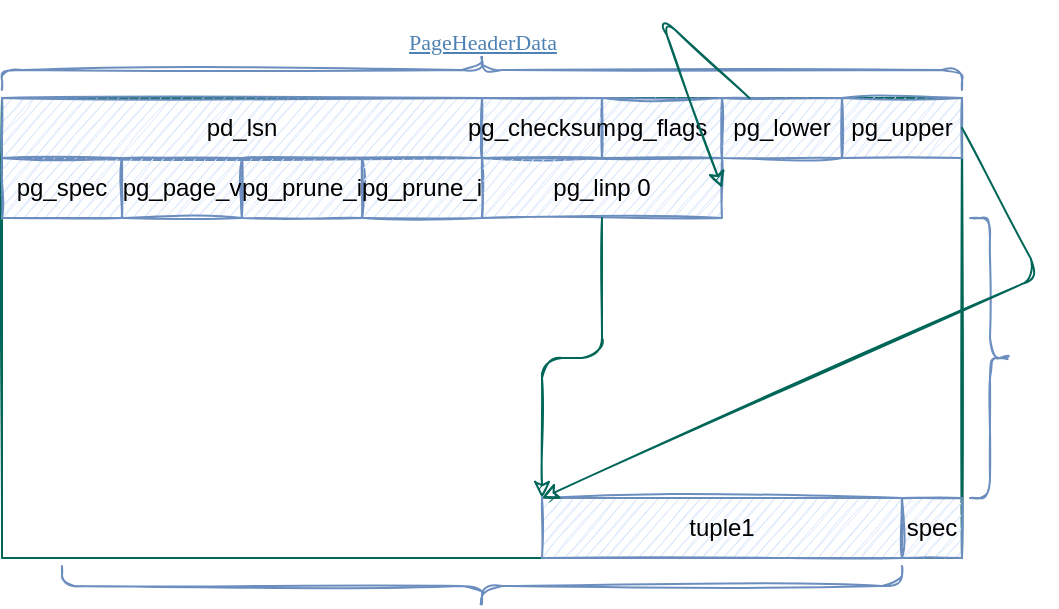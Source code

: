 <mxfile>
    <diagram id="dqZssCKXNbCzxsxmnJFw" name="Page-1">
        <mxGraphModel dx="945" dy="758" grid="1" gridSize="10" guides="1" tooltips="1" connect="1" arrows="1" fold="1" page="1" pageScale="1" pageWidth="827" pageHeight="1169" math="0" shadow="0">
            <root>
                <mxCell id="0"/>
                <mxCell id="1" parent="0"/>
                <mxCell id="28" value="" style="rounded=0;whiteSpace=wrap;html=1;sketch=1;fillColor=none;strokeColor=#006658;fontColor=#5C5C5C;" vertex="1" parent="1">
                    <mxGeometry x="291" y="71" width="480" height="230" as="geometry"/>
                </mxCell>
                <mxCell id="29" value="" style="group;sketch=1;" vertex="1" connectable="0" parent="1">
                    <mxGeometry x="291" y="71" width="480" height="30" as="geometry"/>
                </mxCell>
                <mxCell id="30" value="pd_lsn" style="rounded=0;whiteSpace=wrap;html=1;fillColor=#dae8fc;strokeColor=#6c8ebf;sketch=1;" vertex="1" parent="29">
                    <mxGeometry width="240" height="30" as="geometry"/>
                </mxCell>
                <mxCell id="31" value="pg_flags" style="rounded=0;whiteSpace=wrap;html=1;fillColor=#dae8fc;strokeColor=#6c8ebf;sketch=1;" vertex="1" parent="29">
                    <mxGeometry x="300" width="60" height="30" as="geometry"/>
                </mxCell>
                <mxCell id="32" value="pg_checksum" style="rounded=0;whiteSpace=wrap;html=1;fillColor=#dae8fc;strokeColor=#6c8ebf;sketch=1;" vertex="1" parent="29">
                    <mxGeometry x="240" width="60" height="30" as="geometry"/>
                </mxCell>
                <mxCell id="33" value="pg_lower" style="rounded=0;whiteSpace=wrap;html=1;fillColor=#dae8fc;strokeColor=#6c8ebf;sketch=1;" vertex="1" parent="29">
                    <mxGeometry x="360" width="60" height="30" as="geometry"/>
                </mxCell>
                <mxCell id="34" value="pg_upper" style="rounded=0;whiteSpace=wrap;html=1;fillColor=#dae8fc;strokeColor=#6c8ebf;sketch=1;" vertex="1" parent="29">
                    <mxGeometry x="420" width="60" height="30" as="geometry"/>
                </mxCell>
                <mxCell id="35" value="" style="group;sketch=1;" vertex="1" connectable="0" parent="1">
                    <mxGeometry x="291" y="101" width="480" height="30" as="geometry"/>
                </mxCell>
                <mxCell id="36" value="pg_spec" style="rounded=0;whiteSpace=wrap;html=1;fillColor=#dae8fc;strokeColor=#6c8ebf;sketch=1;" vertex="1" parent="35">
                    <mxGeometry width="60" height="30" as="geometry"/>
                </mxCell>
                <mxCell id="37" value="pg_page_v" style="rounded=0;whiteSpace=wrap;html=1;fillColor=#dae8fc;strokeColor=#6c8ebf;sketch=1;" vertex="1" parent="35">
                    <mxGeometry x="60" width="60" height="30" as="geometry"/>
                </mxCell>
                <mxCell id="38" value="pg_prune_i" style="rounded=0;whiteSpace=wrap;html=1;fillColor=#dae8fc;strokeColor=#6c8ebf;sketch=1;" vertex="1" parent="35">
                    <mxGeometry x="120" width="60" height="30" as="geometry"/>
                </mxCell>
                <mxCell id="39" value="pg_prune_i" style="rounded=0;whiteSpace=wrap;html=1;fillColor=#dae8fc;strokeColor=#6c8ebf;sketch=1;" vertex="1" parent="35">
                    <mxGeometry x="180" width="60" height="30" as="geometry"/>
                </mxCell>
                <mxCell id="40" value="pg_linp 0" style="rounded=0;whiteSpace=wrap;html=1;fillColor=#dae8fc;strokeColor=#6c8ebf;sketch=1;" vertex="1" parent="35">
                    <mxGeometry x="240" width="120" height="30" as="geometry"/>
                </mxCell>
                <mxCell id="42" value="spec" style="rounded=0;whiteSpace=wrap;html=1;fillColor=#dae8fc;strokeColor=#6c8ebf;sketch=1;" vertex="1" parent="1">
                    <mxGeometry x="741" y="271" width="30" height="30" as="geometry"/>
                </mxCell>
                <mxCell id="43" value="tuple1" style="rounded=0;whiteSpace=wrap;html=1;fillColor=#dae8fc;strokeColor=#6c8ebf;sketch=1;" vertex="1" parent="1">
                    <mxGeometry x="561" y="271" width="180" height="30" as="geometry"/>
                </mxCell>
                <mxCell id="46" style="edgeStyle=orthogonalEdgeStyle;curved=0;rounded=1;sketch=1;orthogonalLoop=1;jettySize=auto;html=1;entryX=0;entryY=0;entryDx=0;entryDy=0;fontColor=#5C5C5C;strokeColor=#006658;fillColor=#21C0A5;" edge="1" parent="1" source="40" target="43">
                    <mxGeometry relative="1" as="geometry"/>
                </mxCell>
                <mxCell id="48" value="" style="shape=curlyBracket;whiteSpace=wrap;html=1;rounded=1;flipH=1;sketch=1;strokeColor=#6c8ebf;fillColor=#dae8fc;rotation=-90;" vertex="1" parent="1">
                    <mxGeometry x="521" y="-183" width="20" height="480" as="geometry"/>
                </mxCell>
                <mxCell id="49" value="&lt;a style=&quot;border: 0px solid rgb(204, 204, 204); cursor: pointer; color: rgb(79, 130, 180); -webkit-tap-highlight-color: rgb(21, 98, 142); font-family: &amp;quot;Bookman Old Style&amp;quot;, &amp;quot;Times New Roman&amp;quot;, Times, serif; text-align: left; background-color: rgb(255, 255, 255);&quot; id=&quot;category_PageHeaderData&quot;&gt;&lt;font style=&quot;font-size: 11px;&quot;&gt;PageHeaderData&lt;/font&gt;&lt;/a&gt;" style="text;html=1;align=center;verticalAlign=middle;resizable=0;points=[];autosize=1;strokeColor=none;fillColor=none;fontColor=#5C5C5C;sketch=1;" vertex="1" parent="1">
                    <mxGeometry x="481" y="28" width="100" height="30" as="geometry"/>
                </mxCell>
                <mxCell id="50" value="" style="shape=curlyBracket;whiteSpace=wrap;html=1;rounded=1;flipH=1;sketch=1;strokeColor=#6c8ebf;fillColor=#dae8fc;rotation=90;" vertex="1" parent="1">
                    <mxGeometry x="521" y="105" width="20" height="420" as="geometry"/>
                </mxCell>
                <mxCell id="51" value="" style="shape=curlyBracket;whiteSpace=wrap;html=1;rounded=1;flipH=1;sketch=1;strokeColor=#6c8ebf;fillColor=#dae8fc;rotation=0;" vertex="1" parent="1">
                    <mxGeometry x="775" y="131" width="20" height="140" as="geometry"/>
                </mxCell>
                <mxCell id="52" value="" style="endArrow=classic;html=1;rounded=1;sketch=1;fontSize=11;fontColor=#5C5C5C;strokeColor=#006658;fillColor=#21C0A5;curved=0;entryX=1;entryY=0.5;entryDx=0;entryDy=0;" edge="1" parent="1" source="33" target="40">
                    <mxGeometry width="50" height="50" relative="1" as="geometry">
                        <mxPoint x="390" y="450" as="sourcePoint"/>
                        <mxPoint x="771" y="116" as="targetPoint"/>
                        <Array as="points">
                            <mxPoint x="620" y="30"/>
                        </Array>
                    </mxGeometry>
                </mxCell>
                <mxCell id="53" value="" style="endArrow=classic;html=1;rounded=1;sketch=1;fontSize=11;fontColor=#5C5C5C;strokeColor=#006658;fillColor=#21C0A5;curved=0;exitX=1;exitY=0.5;exitDx=0;exitDy=0;entryX=0;entryY=0;entryDx=0;entryDy=0;" edge="1" parent="1" source="34" target="43">
                    <mxGeometry width="50" height="50" relative="1" as="geometry">
                        <mxPoint x="400" y="320" as="sourcePoint"/>
                        <mxPoint x="321" y="271" as="targetPoint"/>
                        <Array as="points">
                            <mxPoint x="810" y="160"/>
                        </Array>
                    </mxGeometry>
                </mxCell>
            </root>
        </mxGraphModel>
    </diagram>
</mxfile>